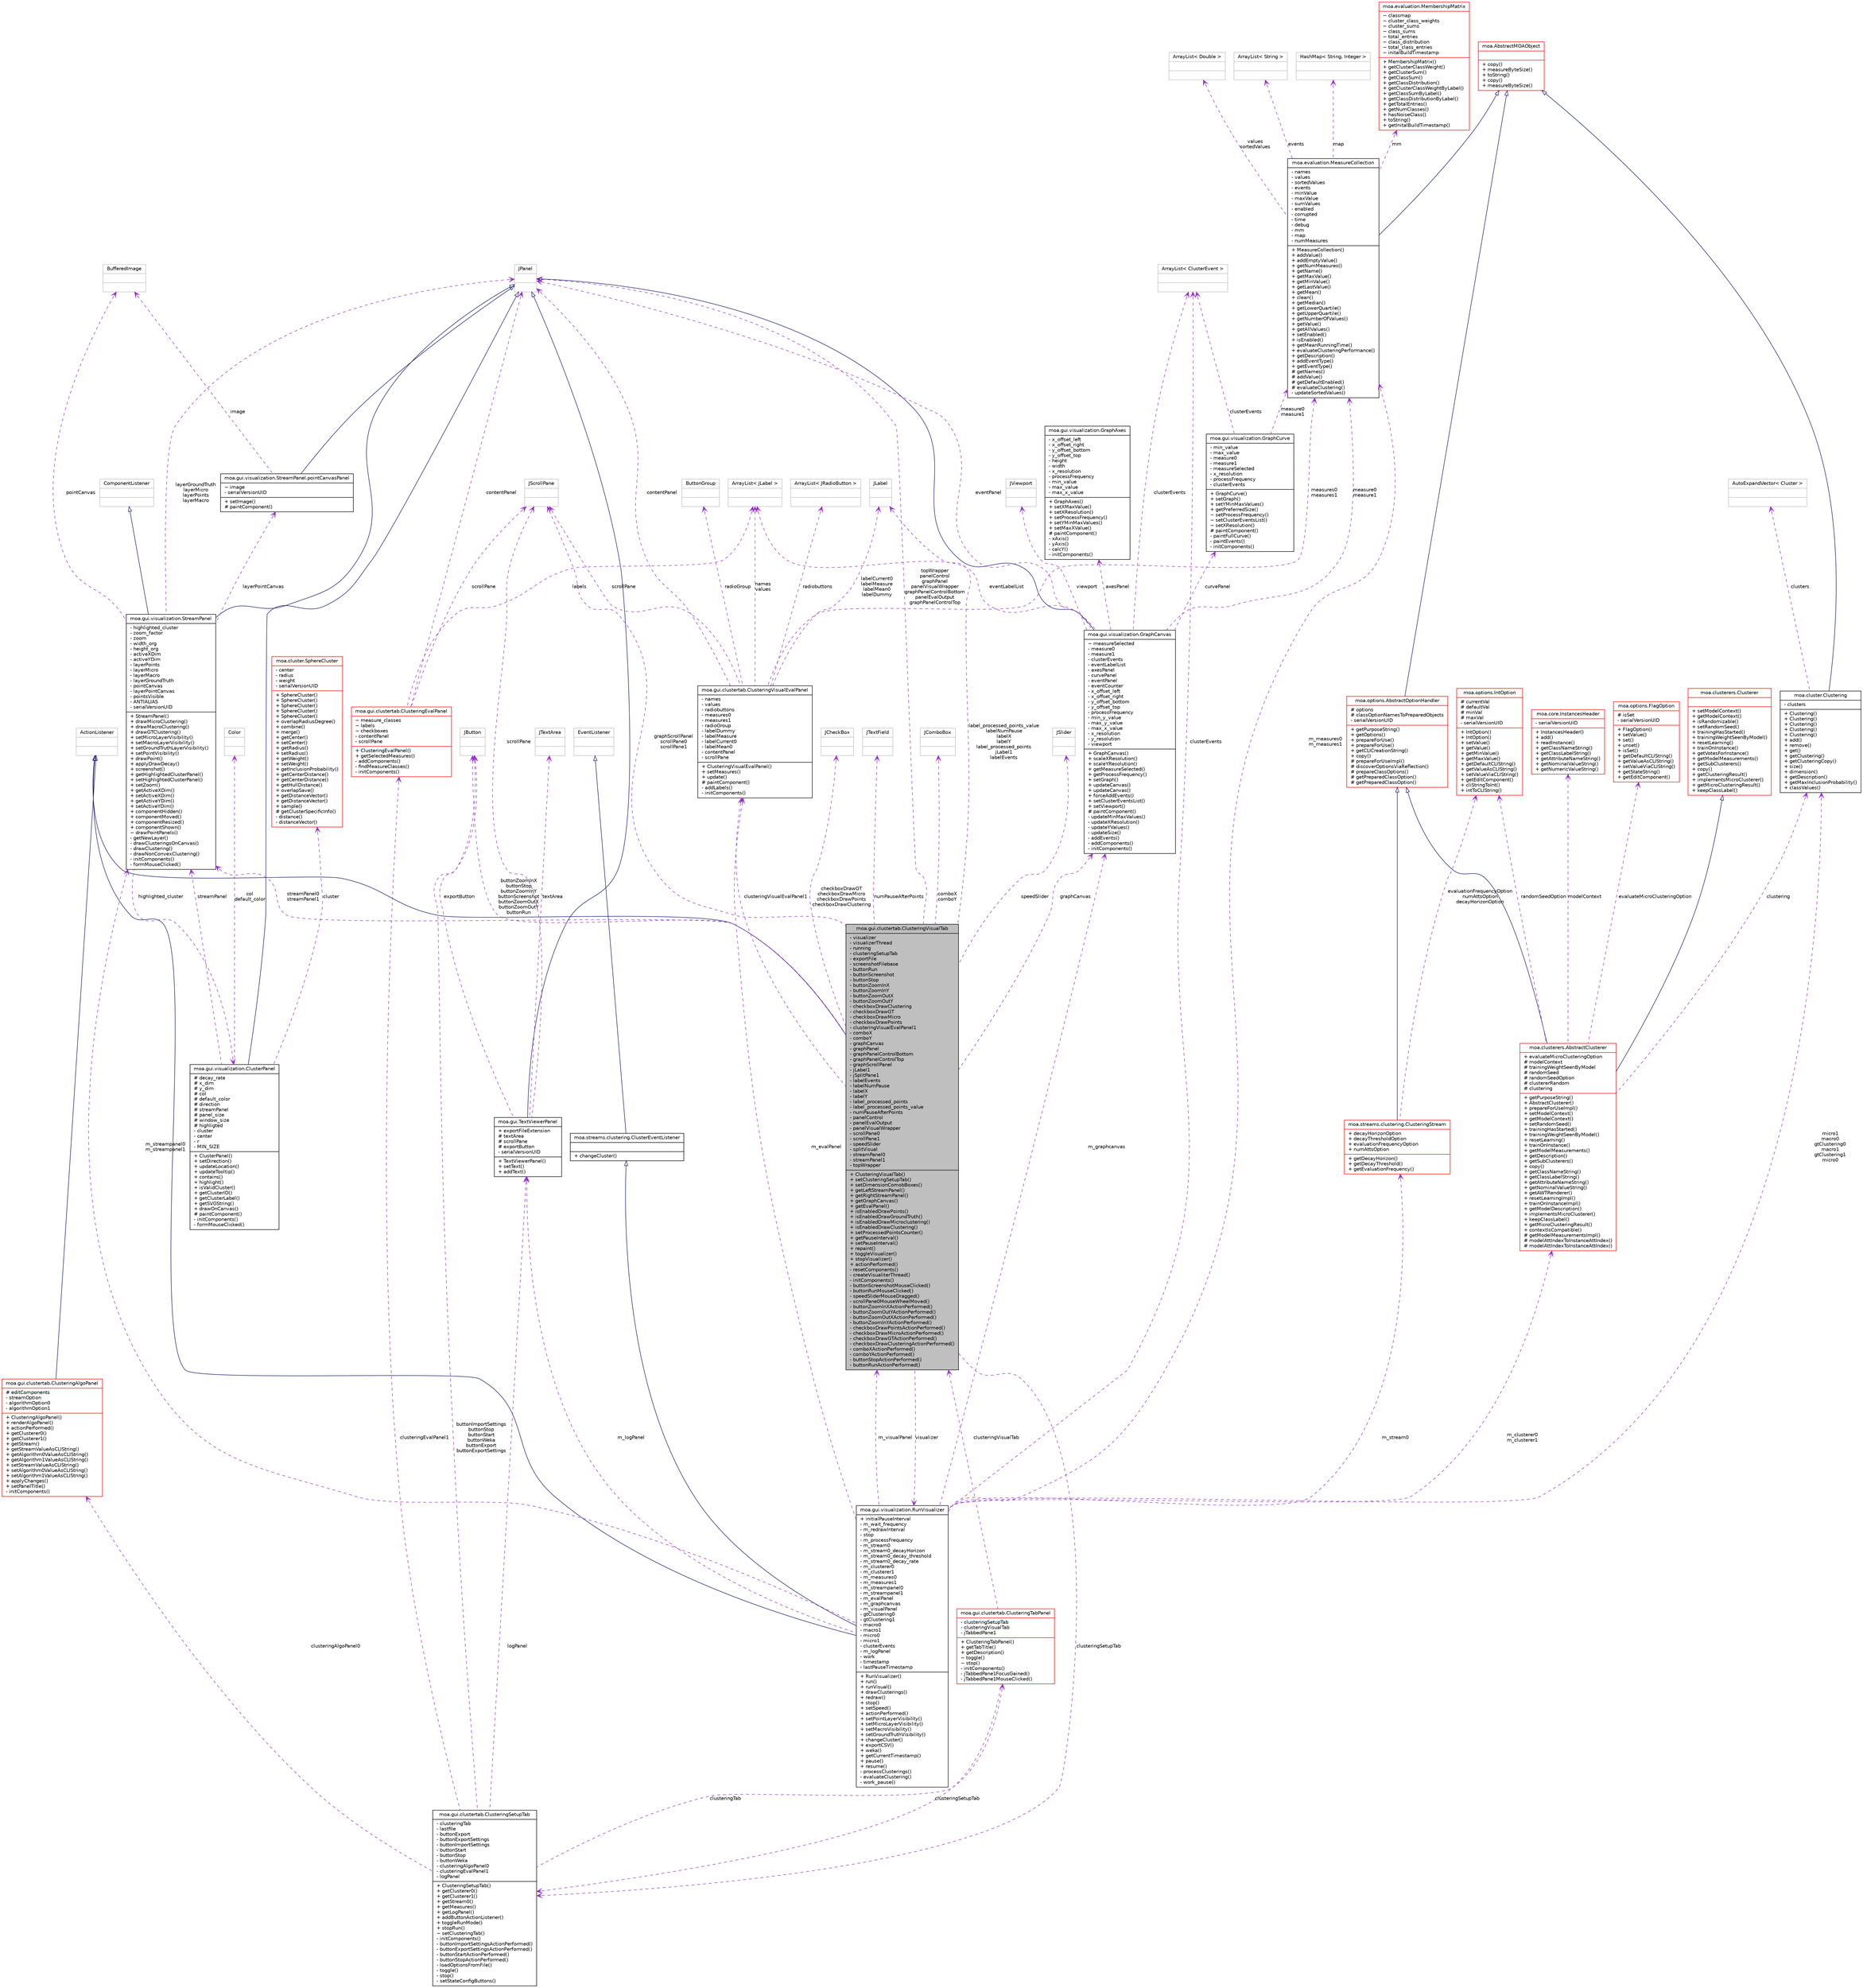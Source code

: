 digraph G
{
  edge [fontname="Helvetica",fontsize="10",labelfontname="Helvetica",labelfontsize="10"];
  node [fontname="Helvetica",fontsize="10",shape=record];
  Node1 [label="{moa.gui.clustertab.ClusteringVisualTab\n|- visualizer\l- visualizerThread\l- running\l- clusteringSetupTab\l- exportFile\l- screenshotFilebase\l- buttonRun\l- buttonScreenshot\l- buttonStop\l- buttonZoomInX\l- buttonZoomInY\l- buttonZoomOutX\l- buttonZoomOutY\l- checkboxDrawClustering\l- checkboxDrawGT\l- checkboxDrawMicro\l- checkboxDrawPoints\l- clusteringVisualEvalPanel1\l- comboX\l- comboY\l- graphCanvas\l- graphPanel\l- graphPanelControlBottom\l- graphPanelControlTop\l- graphScrollPanel\l- jLabel1\l- jSplitPane1\l- labelEvents\l- labelNumPause\l- labelX\l- labelY\l- label_processed_points\l- label_processed_points_value\l- numPauseAfterPoints\l- panelControl\l- panelEvalOutput\l- panelVisualWrapper\l- scrollPane0\l- scrollPane1\l- speedSlider\l- splitVisual\l- streamPanel0\l- streamPanel1\l- topWrapper\l|+ ClusteringVisualTab()\l+ setClusteringSetupTab()\l+ setDimensionComobBoxes()\l+ getLeftStreamPanel()\l+ getRightStreamPanel()\l+ getGraphCanvas()\l+ getEvalPanel()\l+ isEnabledDrawPoints()\l+ isEnabledDrawGroundTruth()\l+ isEnabledDrawMicroclustering()\l+ isEnabledDrawClustering()\l+ setProcessedPointsCounter()\l+ getPauseInterval()\l+ setPauseInterval()\l+ repaint()\l+ toggleVisualizer()\l+ stopVisualizer()\l+ actionPerformed()\l- resetComponents()\l- createVisualiterThread()\l- initComponents()\l- buttonScreenshotMouseClicked()\l- buttonRunMouseClicked()\l- speedSliderMouseDragged()\l- scrollPane0MouseWheelMoved()\l- buttonZoomInXActionPerformed()\l- buttonZoomOutYActionPerformed()\l- buttonZoomOutXActionPerformed()\l- buttonZoomInYActionPerformed()\l- checkboxDrawPointsActionPerformed()\l- checkboxDrawMicroActionPerformed()\l- checkboxDrawGTActionPerformed()\l- checkboxDrawClusteringActionPerformed()\l- comboXActionPerformed()\l- comboYActionPerformed()\l- buttonStopActionPerformed()\l- buttonRunActionPerformed()\l}",height=0.2,width=0.4,color="black", fillcolor="grey75", style="filled" fontcolor="black"];
  Node2 -> Node1 [dir=back,color="midnightblue",fontsize="10",style="solid",arrowtail="empty",fontname="Helvetica"];
  Node2 [label="{ActionListener\n||}",height=0.2,width=0.4,color="grey75", fillcolor="white", style="filled"];
  Node3 -> Node1 [dir=back,color="darkorchid3",fontsize="10",style="dashed",label="speedSlider",arrowtail="open",fontname="Helvetica"];
  Node3 [label="{JSlider\n||}",height=0.2,width=0.4,color="grey75", fillcolor="white", style="filled"];
  Node4 -> Node1 [dir=back,color="darkorchid3",fontsize="10",style="dashed",label="clusteringVisualEvalPanel1",arrowtail="open",fontname="Helvetica"];
  Node4 [label="{moa.gui.clustertab.ClusteringVisualEvalPanel\n|- names\l- values\l- radiobuttons\l- measures0\l- measures1\l- radioGroup\l- labelDummy\l- labelMeasure\l- labelCurrent0\l- labelMean0\l- contentPanel\l- scrollPane\l|+ ClusteringVisualEvalPanel()\l+ setMeasures()\l+ update()\l# paintComponent()\l- addLabels()\l- initComponents()\l}",height=0.2,width=0.4,color="black", fillcolor="white", style="filled",URL="$classmoa_1_1gui_1_1clustertab_1_1ClusteringVisualEvalPanel.html"];
  Node5 -> Node4 [dir=back,color="darkorchid3",fontsize="10",style="dashed",label="radiobuttons",arrowtail="open",fontname="Helvetica"];
  Node5 [label="{ArrayList\< JRadioButton \>\n||}",height=0.2,width=0.4,color="grey75", fillcolor="white", style="filled"];
  Node6 -> Node4 [dir=back,color="darkorchid3",fontsize="10",style="dashed",label="radioGroup",arrowtail="open",fontname="Helvetica"];
  Node6 [label="{ButtonGroup\n||}",height=0.2,width=0.4,color="grey75", fillcolor="white", style="filled"];
  Node7 -> Node4 [dir=back,color="darkorchid3",fontsize="10",style="dashed",label="names\nvalues",arrowtail="open",fontname="Helvetica"];
  Node7 [label="{ArrayList\< JLabel \>\n||}",height=0.2,width=0.4,color="grey75", fillcolor="white", style="filled"];
  Node8 -> Node4 [dir=back,color="darkorchid3",fontsize="10",style="dashed",label="measures0\nmeasures1",arrowtail="open",fontname="Helvetica"];
  Node8 [label="{moa.evaluation.MeasureCollection\n|- names\l- values\l- sortedValues\l- events\l- minValue\l- maxValue\l- sumValues\l- enabled\l- corrupted\l- time\l- debug\l- mm\l- map\l- numMeasures\l|+ MeasureCollection()\l+ addValue()\l+ addEmptyValue()\l+ getNumMeasures()\l+ getName()\l+ getMaxValue()\l+ getMinValue()\l+ getLastValue()\l+ getMean()\l+ clean()\l+ getMedian()\l+ getLowerQuartile()\l+ getUpperQuartile()\l+ getNumberOfValues()\l+ getValue()\l+ getAllValues()\l+ setEnabled()\l+ isEnabled()\l+ getMeanRunningTime()\l+ evaluateClusteringPerformance()\l+ getDescription()\l+ addEventType()\l+ getEventType()\l# getNames()\l# addValue()\l# getDefaultEnabled()\l# evaluateClustering()\l- updateSortedValues()\l}",height=0.2,width=0.4,color="black", fillcolor="white", style="filled",URL="$classmoa_1_1evaluation_1_1MeasureCollection.html"];
  Node9 -> Node8 [dir=back,color="midnightblue",fontsize="10",style="solid",arrowtail="empty",fontname="Helvetica"];
  Node9 [label="{moa.AbstractMOAObject\n||+ copy()\l+ measureByteSize()\l+ toString()\l+ copy()\l+ measureByteSize()\l}",height=0.2,width=0.4,color="red", fillcolor="white", style="filled",URL="$classmoa_1_1AbstractMOAObject.html",tooltip="Abstract MOA Object."];
  Node10 -> Node8 [dir=back,color="darkorchid3",fontsize="10",style="dashed",label="mm",arrowtail="open",fontname="Helvetica"];
  Node10 [label="{moa.evaluation.MembershipMatrix\n|~ classmap\l~ cluster_class_weights\l~ cluster_sums\l~ class_sums\l~ total_entries\l~ class_distribution\l~ total_class_entries\l~ initalBuildTimestamp\l|+ MembershipMatrix()\l+ getClusterClassWeight()\l+ getClusterSum()\l+ getClassSum()\l+ getClassDistribution()\l+ getClusterClassWeightByLabel()\l+ getClassSumByLabel()\l+ getClassDistributionByLabel()\l+ getTotalEntries()\l+ getNumClasses()\l+ hasNoiseClass()\l+ toString()\l+ getInitalBuildTimestamp()\l}",height=0.2,width=0.4,color="red", fillcolor="white", style="filled",URL="$classmoa_1_1evaluation_1_1MembershipMatrix.html"];
  Node11 -> Node8 [dir=back,color="darkorchid3",fontsize="10",style="dashed",label="values\nsortedValues",arrowtail="open",fontname="Helvetica"];
  Node11 [label="{ArrayList\< Double \>\n||}",height=0.2,width=0.4,color="grey75", fillcolor="white", style="filled"];
  Node12 -> Node8 [dir=back,color="darkorchid3",fontsize="10",style="dashed",label="events",arrowtail="open",fontname="Helvetica"];
  Node12 [label="{ArrayList\< String \>\n||}",height=0.2,width=0.4,color="grey75", fillcolor="white", style="filled"];
  Node13 -> Node8 [dir=back,color="darkorchid3",fontsize="10",style="dashed",label="map",arrowtail="open",fontname="Helvetica"];
  Node13 [label="{HashMap\< String, Integer \>\n||}",height=0.2,width=0.4,color="grey75", fillcolor="white", style="filled"];
  Node14 -> Node4 [dir=back,color="darkorchid3",fontsize="10",style="dashed",label="labelCurrent0\nlabelMeasure\nlabelMean0\nlabelDummy",arrowtail="open",fontname="Helvetica"];
  Node14 [label="{JLabel\n||}",height=0.2,width=0.4,color="grey75", fillcolor="white", style="filled"];
  Node15 -> Node4 [dir=back,color="darkorchid3",fontsize="10",style="dashed",label="contentPanel",arrowtail="open",fontname="Helvetica"];
  Node15 [label="{JPanel\n||}",height=0.2,width=0.4,color="grey75", fillcolor="white", style="filled"];
  Node16 -> Node4 [dir=back,color="darkorchid3",fontsize="10",style="dashed",label="scrollPane",arrowtail="open",fontname="Helvetica"];
  Node16 [label="{JScrollPane\n||}",height=0.2,width=0.4,color="grey75", fillcolor="white", style="filled"];
  Node17 -> Node1 [dir=back,color="darkorchid3",fontsize="10",style="dashed",label="checkboxDrawGT\ncheckboxDrawMicro\ncheckboxDrawPoints\ncheckboxDrawClustering",arrowtail="open",fontname="Helvetica"];
  Node17 [label="{JCheckBox\n||}",height=0.2,width=0.4,color="grey75", fillcolor="white", style="filled"];
  Node18 -> Node1 [dir=back,color="darkorchid3",fontsize="10",style="dashed",label="buttonZoomInX\nbuttonStop\nbuttonZoomInY\nbuttonScreenshot\nbuttonZoomOutX\nbuttonZoomOutY\nbuttonRun",arrowtail="open",fontname="Helvetica"];
  Node18 [label="{JButton\n||}",height=0.2,width=0.4,color="grey75", fillcolor="white", style="filled"];
  Node19 -> Node1 [dir=back,color="darkorchid3",fontsize="10",style="dashed",label="numPauseAfterPoints",arrowtail="open",fontname="Helvetica"];
  Node19 [label="{JTextField\n||}",height=0.2,width=0.4,color="grey75", fillcolor="white", style="filled"];
  Node20 -> Node1 [dir=back,color="darkorchid3",fontsize="10",style="dashed",label="streamPanel0\nstreamPanel1",arrowtail="open",fontname="Helvetica"];
  Node20 [label="{moa.gui.visualization.StreamPanel\n|- highlighted_cluster\l- zoom_factor\l- zoom\l- width_org\l- height_org\l- activeXDim\l- activeYDim\l- layerPoints\l- layerMicro\l- layerMacro\l- layerGroundTruth\l- pointCanvas\l- layerPointCanvas\l- pointsVisible\l- ANTIALIAS\l- serialVersionUID\l|+ StreamPanel()\l+ drawMicroClustering()\l+ drawMacroClustering()\l+ drawGTClustering()\l+ setMicroLayerVisibility()\l+ setMacroLayerVisibility()\l+ setGroundTruthLayerVisibility()\l+ setPointVisibility()\l+ drawPoint()\l+ applyDrawDecay()\l+ screenshot()\l+ getHighlightedClusterPanel()\l+ setHighlightedClusterPanel()\l+ setZoom()\l+ getActiveXDim()\l+ setActiveXDim()\l+ getActiveYDim()\l+ setActiveYDim()\l+ componentHidden()\l+ componentMoved()\l+ componentResized()\l+ componentShown()\l~ drawPointPanels()\l- getNewLayer()\l- drawClusteringsOnCanvas()\l- drawClustering()\l- drawNonConvexClustering()\l- initComponents()\l- formMouseClicked()\l}",height=0.2,width=0.4,color="black", fillcolor="white", style="filled",URL="$classmoa_1_1gui_1_1visualization_1_1StreamPanel.html"];
  Node15 -> Node20 [dir=back,color="midnightblue",fontsize="10",style="solid",arrowtail="empty",fontname="Helvetica"];
  Node21 -> Node20 [dir=back,color="midnightblue",fontsize="10",style="solid",arrowtail="empty",fontname="Helvetica"];
  Node21 [label="{ComponentListener\n||}",height=0.2,width=0.4,color="grey75", fillcolor="white", style="filled"];
  Node22 -> Node20 [dir=back,color="darkorchid3",fontsize="10",style="dashed",label="highlighted_cluster",arrowtail="open",fontname="Helvetica"];
  Node22 [label="{moa.gui.visualization.ClusterPanel\n|# decay_rate\l# x_dim\l# y_dim\l# col\l# default_color\l# direction\l# streamPanel\l# panel_size\l# window_size\l# highligted\l- cluster\l- center\l- r\l- MIN_SIZE\l|+ ClusterPanel()\l+ setDirection()\l+ updateLocation()\l+ updateTooltip()\l+ contains()\l+ highlight()\l+ isValidCluster()\l+ getClusterID()\l+ getClusterLabel()\l+ getSVGString()\l+ drawOnCanvas()\l# paintComponent()\l- initComponents()\l- formMouseClicked()\l}",height=0.2,width=0.4,color="black", fillcolor="white", style="filled",URL="$classmoa_1_1gui_1_1visualization_1_1ClusterPanel.html"];
  Node15 -> Node22 [dir=back,color="midnightblue",fontsize="10",style="solid",arrowtail="empty",fontname="Helvetica"];
  Node23 -> Node22 [dir=back,color="darkorchid3",fontsize="10",style="dashed",label="col\ndefault_color",arrowtail="open",fontname="Helvetica"];
  Node23 [label="{Color\n||}",height=0.2,width=0.4,color="grey75", fillcolor="white", style="filled"];
  Node24 -> Node22 [dir=back,color="darkorchid3",fontsize="10",style="dashed",label="cluster",arrowtail="open",fontname="Helvetica"];
  Node24 [label="{moa.cluster.SphereCluster\n|- center\l- radius\l- weight\l- serialVersionUID\l|+ SphereCluster()\l+ SphereCluster()\l+ SphereCluster()\l+ SphereCluster()\l+ SphereCluster()\l+ overlapRadiusDegree()\l+ combine()\l+ merge()\l+ getCenter()\l+ setCenter()\l+ getRadius()\l+ setRadius()\l+ getWeight()\l+ setWeight()\l+ getInclusionProbability()\l+ getCenterDistance()\l+ getCenterDistance()\l+ getHullDistance()\l+ overlapSave()\l+ getDistanceVector()\l+ getDistanceVector()\l+ sample()\l# getClusterSpecificInfo()\l- distance()\l- distanceVector()\l}",height=0.2,width=0.4,color="red", fillcolor="white", style="filled",URL="$classmoa_1_1cluster_1_1SphereCluster.html",tooltip="A simple implementation of the Cluster interface representing spherical clusters..."];
  Node20 -> Node22 [dir=back,color="darkorchid3",fontsize="10",style="dashed",label="streamPanel",arrowtail="open",fontname="Helvetica"];
  Node25 -> Node20 [dir=back,color="darkorchid3",fontsize="10",style="dashed",label="layerPointCanvas",arrowtail="open",fontname="Helvetica"];
  Node25 [label="{moa.gui.visualization.StreamPanel.pointCanvasPanel\n|~ image\l- serialVersionUID\l|+ setImage()\l# paintComponent()\l}",height=0.2,width=0.4,color="black", fillcolor="white", style="filled",URL="$classmoa_1_1gui_1_1visualization_1_1StreamPanel_1_1pointCanvasPanel.html"];
  Node15 -> Node25 [dir=back,color="midnightblue",fontsize="10",style="solid",arrowtail="empty",fontname="Helvetica"];
  Node26 -> Node25 [dir=back,color="darkorchid3",fontsize="10",style="dashed",label="image",arrowtail="open",fontname="Helvetica"];
  Node26 [label="{BufferedImage\n||}",height=0.2,width=0.4,color="grey75", fillcolor="white", style="filled"];
  Node26 -> Node20 [dir=back,color="darkorchid3",fontsize="10",style="dashed",label="pointCanvas",arrowtail="open",fontname="Helvetica"];
  Node15 -> Node20 [dir=back,color="darkorchid3",fontsize="10",style="dashed",label="layerGroundTruth\nlayerMicro\nlayerPoints\nlayerMacro",arrowtail="open",fontname="Helvetica"];
  Node27 -> Node1 [dir=back,color="darkorchid3",fontsize="10",style="dashed",label="visualizer",arrowtail="open",fontname="Helvetica"];
  Node27 [label="{moa.gui.visualization.RunVisualizer\n|+ initialPauseInterval\l- m_wait_frequency\l- m_redrawInterval\l- stop\l- m_processFrequency\l- m_stream0\l- m_stream0_decayHorizon\l- m_stream0_decay_threshold\l- m_stream0_decay_rate\l- m_clusterer0\l- m_clusterer1\l- m_measures0\l- m_measures1\l- m_streampanel0\l- m_streampanel1\l- m_evalPanel\l- m_graphcanvas\l- m_visualPanel\l- gtClustering0\l- gtClustering1\l- macro0\l- macro1\l- micro0\l- micro1\l- clusterEvents\l- m_logPanel\l- work\l- timestamp\l- lastPauseTimestamp\l|+ RunVisualizer()\l+ run()\l+ runVisual()\l+ drawClusterings()\l+ redraw()\l+ stop()\l+ setSpeed()\l+ actionPerformed()\l+ setPointLayerVisibility()\l+ setMicroLayerVisibility()\l+ setMacroVisibility()\l+ setGroundTruthVisibility()\l+ changeCluster()\l+ exportCSV()\l+ weka()\l+ getCurrentTimestamp()\l+ pause()\l+ resume()\l- processClusterings()\l- evaluateClustering()\l- work_pause()\l}",height=0.2,width=0.4,color="black", fillcolor="white", style="filled",URL="$classmoa_1_1gui_1_1visualization_1_1RunVisualizer.html"];
  Node2 -> Node27 [dir=back,color="midnightblue",fontsize="10",style="solid",arrowtail="empty",fontname="Helvetica"];
  Node28 -> Node27 [dir=back,color="midnightblue",fontsize="10",style="solid",arrowtail="empty",fontname="Helvetica"];
  Node28 [label="{moa.streams.clustering.ClusterEventListener\n||+ changeCluster()\l}",height=0.2,width=0.4,color="black", fillcolor="white", style="filled",URL="$interfacemoa_1_1streams_1_1clustering_1_1ClusterEventListener.html"];
  Node29 -> Node28 [dir=back,color="midnightblue",fontsize="10",style="solid",arrowtail="empty",fontname="Helvetica"];
  Node29 [label="{EventListener\n||}",height=0.2,width=0.4,color="grey75", fillcolor="white", style="filled"];
  Node4 -> Node27 [dir=back,color="darkorchid3",fontsize="10",style="dashed",label="m_evalPanel",arrowtail="open",fontname="Helvetica"];
  Node30 -> Node27 [dir=back,color="darkorchid3",fontsize="10",style="dashed",label="micro1\nmacro0\ngtClustering0\nmacro1\ngtClustering1\nmicro0",arrowtail="open",fontname="Helvetica"];
  Node30 [label="{moa.cluster.Clustering\n|- clusters\l|+ Clustering()\l+ Clustering()\l+ Clustering()\l+ Clustering()\l+ Clustering()\l+ add()\l+ remove()\l+ get()\l+ getClustering()\l+ getClusteringCopy()\l+ size()\l+ dimension()\l+ getDescription()\l+ getMaxInclusionProbability()\l+ classValues()\l}",height=0.2,width=0.4,color="black", fillcolor="white", style="filled",URL="$classmoa_1_1cluster_1_1Clustering.html"];
  Node9 -> Node30 [dir=back,color="midnightblue",fontsize="10",style="solid",arrowtail="empty",fontname="Helvetica"];
  Node31 -> Node30 [dir=back,color="darkorchid3",fontsize="10",style="dashed",label="clusters",arrowtail="open",fontname="Helvetica"];
  Node31 [label="{AutoExpandVector\< Cluster \>\n||}",height=0.2,width=0.4,color="grey75", fillcolor="white", style="filled"];
  Node20 -> Node27 [dir=back,color="darkorchid3",fontsize="10",style="dashed",label="m_streampanel0\nm_streampanel1",arrowtail="open",fontname="Helvetica"];
  Node32 -> Node27 [dir=back,color="darkorchid3",fontsize="10",style="dashed",label="m_logPanel",arrowtail="open",fontname="Helvetica"];
  Node32 [label="{moa.gui.TextViewerPanel\n|+ exportFileExtension\l# textArea\l# scrollPane\l# exportButton\l- serialVersionUID\l|+ TextViewerPanel()\l+ setText()\l+ addText()\l}",height=0.2,width=0.4,color="black", fillcolor="white", style="filled",URL="$classmoa_1_1gui_1_1TextViewerPanel.html",tooltip="This panel displays text."];
  Node15 -> Node32 [dir=back,color="midnightblue",fontsize="10",style="solid",arrowtail="empty",fontname="Helvetica"];
  Node18 -> Node32 [dir=back,color="darkorchid3",fontsize="10",style="dashed",label="exportButton",arrowtail="open",fontname="Helvetica"];
  Node33 -> Node32 [dir=back,color="darkorchid3",fontsize="10",style="dashed",label="textArea",arrowtail="open",fontname="Helvetica"];
  Node33 [label="{JTextArea\n||}",height=0.2,width=0.4,color="grey75", fillcolor="white", style="filled"];
  Node16 -> Node32 [dir=back,color="darkorchid3",fontsize="10",style="dashed",label="scrollPane",arrowtail="open",fontname="Helvetica"];
  Node8 -> Node27 [dir=back,color="darkorchid3",fontsize="10",style="dashed",label="m_measures0\nm_measures1",arrowtail="open",fontname="Helvetica"];
  Node34 -> Node27 [dir=back,color="darkorchid3",fontsize="10",style="dashed",label="m_clusterer0\nm_clusterer1",arrowtail="open",fontname="Helvetica"];
  Node34 [label="{moa.clusterers.AbstractClusterer\n|+ evaluateMicroClusteringOption\l# modelContext\l# trainingWeightSeenByModel\l# randomSeed\l# randomSeedOption\l# clustererRandom\l# clustering\l|+ getPurposeString()\l+ AbstractClusterer()\l+ prepareForUseImpl()\l+ setModelContext()\l+ getModelContext()\l+ setRandomSeed()\l+ trainingHasStarted()\l+ trainingWeightSeenByModel()\l+ resetLearning()\l+ trainOnInstance()\l+ getModelMeasurements()\l+ getDescription()\l+ getSubClusterers()\l+ copy()\l+ getClassNameString()\l+ getClassLabelString()\l+ getAttributeNameString()\l+ getNominalValueString()\l+ getAWTRenderer()\l+ resetLearningImpl()\l+ trainOnInstanceImpl()\l+ getModelDescription()\l+ implementsMicroClusterer()\l+ keepClassLabel()\l+ getMicroClusteringResult()\l+ contextIsCompatible()\l# getModelMeasurementsImpl()\l# modelAttIndexToInstanceAttIndex()\l# modelAttIndexToInstanceAttIndex()\l}",height=0.2,width=0.4,color="red", fillcolor="white", style="filled",URL="$classmoa_1_1clusterers_1_1AbstractClusterer.html"];
  Node35 -> Node34 [dir=back,color="midnightblue",fontsize="10",style="solid",arrowtail="empty",fontname="Helvetica"];
  Node35 [label="{moa.options.AbstractOptionHandler\n|# options\l# classOptionNamesToPreparedObjects\l- serialVersionUID\l|+ getPurposeString()\l+ getOptions()\l+ prepareForUse()\l+ prepareForUse()\l+ getCLICreationString()\l+ copy()\l# prepareForUseImpl()\l# discoverOptionsViaReflection()\l# prepareClassOptions()\l# getPreparedClassOption()\l# getPreparedClassOption()\l}",height=0.2,width=0.4,color="red", fillcolor="white", style="filled",URL="$classmoa_1_1options_1_1AbstractOptionHandler.html",tooltip="Abstract Option Handler."];
  Node9 -> Node35 [dir=back,color="midnightblue",fontsize="10",style="solid",arrowtail="empty",fontname="Helvetica"];
  Node36 -> Node34 [dir=back,color="midnightblue",fontsize="10",style="solid",arrowtail="empty",fontname="Helvetica"];
  Node36 [label="{moa.clusterers.Clusterer\n||+ setModelContext()\l+ getModelContext()\l+ isRandomizable()\l+ setRandomSeed()\l+ trainingHasStarted()\l+ trainingWeightSeenByModel()\l+ resetLearning()\l+ trainOnInstance()\l+ getVotesForInstance()\l+ getModelMeasurements()\l+ getSubClusterers()\l+ copy()\l+ getClusteringResult()\l+ implementsMicroClusterer()\l+ getMicroClusteringResult()\l+ keepClassLabel()\l}",height=0.2,width=0.4,color="red", fillcolor="white", style="filled",URL="$interfacemoa_1_1clusterers_1_1Clusterer.html"];
  Node30 -> Node34 [dir=back,color="darkorchid3",fontsize="10",style="dashed",label="clustering",arrowtail="open",fontname="Helvetica"];
  Node37 -> Node34 [dir=back,color="darkorchid3",fontsize="10",style="dashed",label="randomSeedOption",arrowtail="open",fontname="Helvetica"];
  Node37 [label="{moa.options.IntOption\n|# currentVal\l# defaultVal\l# minVal\l# maxVal\l- serialVersionUID\l|+ IntOption()\l+ IntOption()\l+ setValue()\l+ getValue()\l+ getMinValue()\l+ getMaxValue()\l+ getDefaultCLIString()\l+ getValueAsCLIString()\l+ setValueViaCLIString()\l+ getEditComponent()\l+ cliStringToInt()\l+ intToCLIString()\l}",height=0.2,width=0.4,color="red", fillcolor="white", style="filled",URL="$classmoa_1_1options_1_1IntOption.html",tooltip="Int option."];
  Node38 -> Node34 [dir=back,color="darkorchid3",fontsize="10",style="dashed",label="modelContext",arrowtail="open",fontname="Helvetica"];
  Node38 [label="{moa.core.InstancesHeader\n|- serialVersionUID\l|+ InstancesHeader()\l+ add()\l+ readInstance()\l+ getClassNameString()\l+ getClassLabelString()\l+ getAttributeNameString()\l+ getNominalValueString()\l+ getNumericValueString()\l}",height=0.2,width=0.4,color="red", fillcolor="white", style="filled",URL="$classmoa_1_1core_1_1InstancesHeader.html",tooltip="Class for storing the header or context of a data stream."];
  Node39 -> Node34 [dir=back,color="darkorchid3",fontsize="10",style="dashed",label="evaluateMicroClusteringOption",arrowtail="open",fontname="Helvetica"];
  Node39 [label="{moa.options.FlagOption\n|# isSet\l- serialVersionUID\l|+ FlagOption()\l+ setValue()\l+ set()\l+ unset()\l+ isSet()\l+ getDefaultCLIString()\l+ getValueAsCLIString()\l+ setValueViaCLIString()\l+ getStateString()\l+ getEditComponent()\l}",height=0.2,width=0.4,color="red", fillcolor="white", style="filled",URL="$classmoa_1_1options_1_1FlagOption.html",tooltip="Flag option."];
  Node40 -> Node27 [dir=back,color="darkorchid3",fontsize="10",style="dashed",label="m_stream0",arrowtail="open",fontname="Helvetica"];
  Node40 [label="{moa.streams.clustering.ClusteringStream\n|+ decayHorizonOption\l+ decayThresholdOption\l+ evaluationFrequencyOption\l+ numAttsOption\l|+ getDecayHorizon()\l+ getDecayThreshold()\l+ getEvaluationFrequency()\l}",height=0.2,width=0.4,color="red", fillcolor="white", style="filled",URL="$classmoa_1_1streams_1_1clustering_1_1ClusteringStream.html"];
  Node35 -> Node40 [dir=back,color="midnightblue",fontsize="10",style="solid",arrowtail="empty",fontname="Helvetica"];
  Node37 -> Node40 [dir=back,color="darkorchid3",fontsize="10",style="dashed",label="evaluationFrequencyOption\nnumAttsOption\ndecayHorizonOption",arrowtail="open",fontname="Helvetica"];
  Node41 -> Node27 [dir=back,color="darkorchid3",fontsize="10",style="dashed",label="m_graphcanvas",arrowtail="open",fontname="Helvetica"];
  Node41 [label="{moa.gui.visualization.GraphCanvas\n|~ measureSelected\l- measure0\l- measure1\l- clusterEvents\l- eventLabelList\l- axesPanel\l- curvePanel\l- eventPanel\l- eventCounter\l- x_offset_left\l- x_offset_right\l- y_offset_bottom\l- y_offset_top\l- processFrequency\l- min_y_value\l- max_y_value\l- max_x_value\l- x_resolution\l- y_resolution\l- viewport\l|+ GraphCanvas()\l+ scaleXResolution()\l+ scaleYResolution()\l+ getMeasureSelected()\l+ getProcessFrequency()\l+ setGraph()\l+ updateCanvas()\l+ updateCanvas()\l+ forceAddEvents()\l+ setClusterEventsList()\l+ setViewport()\l# paintComponent()\l- updateMinMaxValues()\l- updateXResolution()\l- updateYValues()\l- updateSize()\l- addEvents()\l- addComponents()\l- initComponents()\l}",height=0.2,width=0.4,color="black", fillcolor="white", style="filled",URL="$classmoa_1_1gui_1_1visualization_1_1GraphCanvas.html"];
  Node15 -> Node41 [dir=back,color="midnightblue",fontsize="10",style="solid",arrowtail="empty",fontname="Helvetica"];
  Node42 -> Node41 [dir=back,color="darkorchid3",fontsize="10",style="dashed",label="curvePanel",arrowtail="open",fontname="Helvetica"];
  Node42 [label="{moa.gui.visualization.GraphCurve\n|- min_value\l- max_value\l- measure0\l- measure1\l- measureSelected\l- x_resolution\l- processFrequency\l- clusterEvents\l|+ GraphCurve()\l+ setGraph()\l+ setYMinMaxValues()\l+ getPreferredSize()\l~ setProcessFrequency()\l~ setClusterEventsList()\l~ setXResolution()\l# paintComponent()\l- paintFullCurve()\l- paintEvents()\l- initComponents()\l}",height=0.2,width=0.4,color="black", fillcolor="white", style="filled",URL="$classmoa_1_1gui_1_1visualization_1_1GraphCurve.html"];
  Node8 -> Node42 [dir=back,color="darkorchid3",fontsize="10",style="dashed",label="measure0\nmeasure1",arrowtail="open",fontname="Helvetica"];
  Node43 -> Node42 [dir=back,color="darkorchid3",fontsize="10",style="dashed",label="clusterEvents",arrowtail="open",fontname="Helvetica"];
  Node43 [label="{ArrayList\< ClusterEvent \>\n||}",height=0.2,width=0.4,color="grey75", fillcolor="white", style="filled"];
  Node7 -> Node41 [dir=back,color="darkorchid3",fontsize="10",style="dashed",label="eventLabelList",arrowtail="open",fontname="Helvetica"];
  Node44 -> Node41 [dir=back,color="darkorchid3",fontsize="10",style="dashed",label="viewport",arrowtail="open",fontname="Helvetica"];
  Node44 [label="{JViewport\n||}",height=0.2,width=0.4,color="grey75", fillcolor="white", style="filled"];
  Node8 -> Node41 [dir=back,color="darkorchid3",fontsize="10",style="dashed",label="measure0\nmeasure1",arrowtail="open",fontname="Helvetica"];
  Node15 -> Node41 [dir=back,color="darkorchid3",fontsize="10",style="dashed",label="eventPanel",arrowtail="open",fontname="Helvetica"];
  Node45 -> Node41 [dir=back,color="darkorchid3",fontsize="10",style="dashed",label="axesPanel",arrowtail="open",fontname="Helvetica"];
  Node45 [label="{moa.gui.visualization.GraphAxes\n|- x_offset_left\l- x_offset_right\l- y_offset_bottom\l- y_offset_top\l- height\l- width\l- x_resolution\l- processFrequency\l- min_value\l- max_value\l- max_x_value\l|+ GraphAxes()\l+ setXMaxValue()\l+ setXResolution()\l+ setProcessFrequency()\l+ setYMinMaxValues()\l+ setMaxXValue()\l# paintComponent()\l- xAxis()\l- yAxis()\l- calcY()\l- initComponents()\l}",height=0.2,width=0.4,color="black", fillcolor="white", style="filled",URL="$classmoa_1_1gui_1_1visualization_1_1GraphAxes.html"];
  Node43 -> Node41 [dir=back,color="darkorchid3",fontsize="10",style="dashed",label="clusterEvents",arrowtail="open",fontname="Helvetica"];
  Node43 -> Node27 [dir=back,color="darkorchid3",fontsize="10",style="dashed",label="clusterEvents",arrowtail="open",fontname="Helvetica"];
  Node1 -> Node27 [dir=back,color="darkorchid3",fontsize="10",style="dashed",label="m_visualPanel",arrowtail="open",fontname="Helvetica"];
  Node46 -> Node1 [dir=back,color="darkorchid3",fontsize="10",style="dashed",label="comboX\ncomboY",arrowtail="open",fontname="Helvetica"];
  Node46 [label="{JComboBox\n||}",height=0.2,width=0.4,color="grey75", fillcolor="white", style="filled"];
  Node14 -> Node1 [dir=back,color="darkorchid3",fontsize="10",style="dashed",label="label_processed_points_value\nlabelNumPause\nlabelX\nlabelY\nlabel_processed_points\njLabel1\nlabelEvents",arrowtail="open",fontname="Helvetica"];
  Node41 -> Node1 [dir=back,color="darkorchid3",fontsize="10",style="dashed",label="graphCanvas",arrowtail="open",fontname="Helvetica"];
  Node15 -> Node1 [dir=back,color="darkorchid3",fontsize="10",style="dashed",label="topWrapper\npanelControl\ngraphPanel\npanelVisualWrapper\ngraphPanelControlBottom\npanelEvalOutput\ngraphPanelControlTop",arrowtail="open",fontname="Helvetica"];
  Node16 -> Node1 [dir=back,color="darkorchid3",fontsize="10",style="dashed",label="graphScrollPanel\nscrollPane0\nscrollPane1",arrowtail="open",fontname="Helvetica"];
  Node47 -> Node1 [dir=back,color="darkorchid3",fontsize="10",style="dashed",label="clusteringSetupTab",arrowtail="open",fontname="Helvetica"];
  Node47 [label="{moa.gui.clustertab.ClusteringSetupTab\n|- clusteringTab\l- lastfile\l- buttonExport\l- buttonExportSettings\l- buttonImportSettings\l- buttonStart\l- buttonStop\l- buttonWeka\l- clusteringAlgoPanel0\l- clusteringEvalPanel1\l- logPanel\l|+ ClusteringSetupTab()\l+ getClusterer0()\l+ getClusterer1()\l+ getStream0()\l+ getMeasures()\l+ getLogPanel()\l+ addButtonActionListener()\l+ toggleRunMode()\l+ stopRun()\l~ setClusteringTab()\l- initComponents()\l- buttonImportSettingsActionPerformed()\l- buttonExportSettingsActionPerformed()\l- buttonStartActionPerformed()\l- buttonStopActionPerformed()\l- loadOptionsFromFile()\l- toggle()\l- stop()\l- setStateConfigButtons()\l}",height=0.2,width=0.4,color="black", fillcolor="white", style="filled",URL="$classmoa_1_1gui_1_1clustertab_1_1ClusteringSetupTab.html"];
  Node18 -> Node47 [dir=back,color="darkorchid3",fontsize="10",style="dashed",label="buttonImportSettings\nbuttonStop\nbuttonStart\nbuttonWeka\nbuttonExport\nbuttonExportSettings",arrowtail="open",fontname="Helvetica"];
  Node48 -> Node47 [dir=back,color="darkorchid3",fontsize="10",style="dashed",label="clusteringEvalPanel1",arrowtail="open",fontname="Helvetica"];
  Node48 [label="{moa.gui.clustertab.ClusteringEvalPanel\n|~ measure_classes\l~ labels\l~ checkboxes\l- contentPanel\l- scrollPane\l|+ ClusteringEvalPanel()\l+ getSelectedMeasures()\l- addComponents()\l- findMeasureClasses()\l- initComponents()\l}",height=0.2,width=0.4,color="red", fillcolor="white", style="filled",URL="$classmoa_1_1gui_1_1clustertab_1_1ClusteringEvalPanel.html"];
  Node7 -> Node48 [dir=back,color="darkorchid3",fontsize="10",style="dashed",label="labels",arrowtail="open",fontname="Helvetica"];
  Node15 -> Node48 [dir=back,color="darkorchid3",fontsize="10",style="dashed",label="contentPanel",arrowtail="open",fontname="Helvetica"];
  Node16 -> Node48 [dir=back,color="darkorchid3",fontsize="10",style="dashed",label="scrollPane",arrowtail="open",fontname="Helvetica"];
  Node49 -> Node47 [dir=back,color="darkorchid3",fontsize="10",style="dashed",label="clusteringAlgoPanel0",arrowtail="open",fontname="Helvetica"];
  Node49 [label="{moa.gui.clustertab.ClusteringAlgoPanel\n|# editComponents\l- streamOption\l- algorithmOption0\l- algorithmOption1\l|+ ClusteringAlgoPanel()\l+ renderAlgoPanel()\l+ actionPerformed()\l+ getClusterer0()\l+ getClusterer1()\l+ getStream()\l+ getStreamValueAsCLIString()\l+ getAlgorithm0ValueAsCLIString()\l+ getAlgorithm1ValueAsCLIString()\l+ setStreamValueAsCLIString()\l+ setAlgorithm0ValueAsCLIString()\l+ setAlgorithm1ValueAsCLIString()\l+ applyChanges()\l+ setPanelTitle()\l- initComponents()\l}",height=0.2,width=0.4,color="red", fillcolor="white", style="filled",URL="$classmoa_1_1gui_1_1clustertab_1_1ClusteringAlgoPanel.html"];
  Node2 -> Node49 [dir=back,color="midnightblue",fontsize="10",style="solid",arrowtail="empty",fontname="Helvetica"];
  Node32 -> Node47 [dir=back,color="darkorchid3",fontsize="10",style="dashed",label="logPanel",arrowtail="open",fontname="Helvetica"];
  Node50 -> Node47 [dir=back,color="darkorchid3",fontsize="10",style="dashed",label="clusteringTab",arrowtail="open",fontname="Helvetica"];
  Node50 [label="{moa.gui.clustertab.ClusteringTabPanel\n|- clusteringSetupTab\l- clusteringVisualTab\l- jTabbedPane1\l|+ ClusteringTabPanel()\l+ getTabTitle()\l+ getDescription()\l~ toggle()\l~ stop()\l- initComponents()\l- jTabbedPane1FocusGained()\l- jTabbedPane1MouseClicked()\l}",height=0.2,width=0.4,color="red", fillcolor="white", style="filled",URL="$classmoa_1_1gui_1_1clustertab_1_1ClusteringTabPanel.html"];
  Node1 -> Node50 [dir=back,color="darkorchid3",fontsize="10",style="dashed",label="clusteringVisualTab",arrowtail="open",fontname="Helvetica"];
  Node47 -> Node50 [dir=back,color="darkorchid3",fontsize="10",style="dashed",label="clusteringSetupTab",arrowtail="open",fontname="Helvetica"];
}

